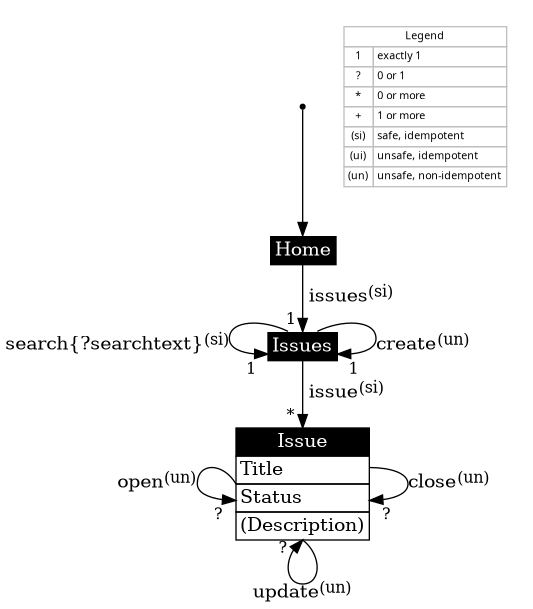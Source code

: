 @startuml

digraph structs {
    graph [
    splines=true;
    sep="+25,25";  
    overlap=scalexy;
    nodesep=0.4;
    ]

    node [shape = point ]; start
    node [
    shape=plain 
    nodesep=.15 
    color="white" 
    margin=0 
    height=0 
    width=0
    ]

    subgraph cluster_0 {
        graph [style=invis;]

        node [
        fontsize=8 
        fontname="tahoma"
        ];

        legend [label=<
        <TABLE BORDER="0" CELLBORDER="1" CELLSPACING="0" COLOR="gray">
        <TR><TD COLSPAN="2">Legend</TD></TR>
        <TR><TD>1</TD><TD ALIGN="LEFT">exactly 1</TD></TR>
        <TR><TD>?</TD><TD ALIGN="LEFT">0 or 1</TD></TR>
        <TR><TD>*</TD><TD ALIGN="LEFT">0 or more</TD></TR>
        <TR><TD>+</TD><TD ALIGN="LEFT">1 or more</TD></TR>
        <TR><TD>(si)</TD><TD ALIGN="LEFT">safe, idempotent</TD></TR>
        <TR><TD>(ui)</TD><TD ALIGN="LEFT">unsafe, idempotent</TD></TR>
        <TR><TD>(un)</TD><TD ALIGN="LEFT">unsafe, non-idempotent</TD></TR>
        </TABLE>>];
    }

    subgraph cluster_1 {
        graph [style=invis;]

        home [label=<
        <TABLE BORDER="0" CELLBORDER="1" CELLSPACING="0" COLOR="black">
        <TR><TD bgcolor="black"><font color="white">Home</font></TD></TR>
        </TABLE>>];

        issues [label=<
        <TABLE BORDER="0" CELLBORDER="1" CELLSPACING="0" COLOR="black">
        <TR><TD bgcolor="black"><font color="white">Issues</font></TD></TR>
        </TABLE>>];

        issue [label=<
        <TABLE BORDER="0" CELLBORDER="1" CELLSPACING="0" COLOR="black">
        <TR><TD bgcolor="black"><font color="white">Issue</font></TD></TR>
        <TR><TD ALIGN="LEFT">Title</TD></TR>
        <TR><TD ALIGN="LEFT">Status</TD></TR>
        <TR><TD ALIGN="LEFT">(Description)</TD></TR>
        </TABLE>>];
    }

    start -> home
    home -> issues [label=< issues<sup>(si)</sup>>, headlabel=<<sub>1</sub>>, labelangle=35, labeldistance=1.5]

    issues:nw -> issues [label=<search{?searchtext}<sup>(si)</sup>>, headlabel=<<sub>1</sub>>, labelangle=35, labeldistance=1.5]
    issues:ne -> issues [label=<create<sup>(un)</sup>>, headlabel=<<sub>1</sub>>, labelangle=-35, labeldistance=1.5]
    
    issues -> issue [label=< issue<sup>(si)</sup>>, headlabel=<<sub>*</sub>>, labelangle=35, labeldistance=1.5]

    issue:w -> issue [label=<open<sup>(un)</sup>>, headlabel=<<sub>?</sub>>, labelangle=35, labeldistance=1.5]
    issue -> issue [label=<close<sup>(un)</sup>>, headlabel=<<sub>?</sub>>, labelangle=-35, labeldistance=1.5]
    issue:s -> issue:s [label=<update<sup>(un)</sup>>, headlabel=<<sub>?</sub>>, labelangle=-35, labeldistance=1.5]
}

@enduml
